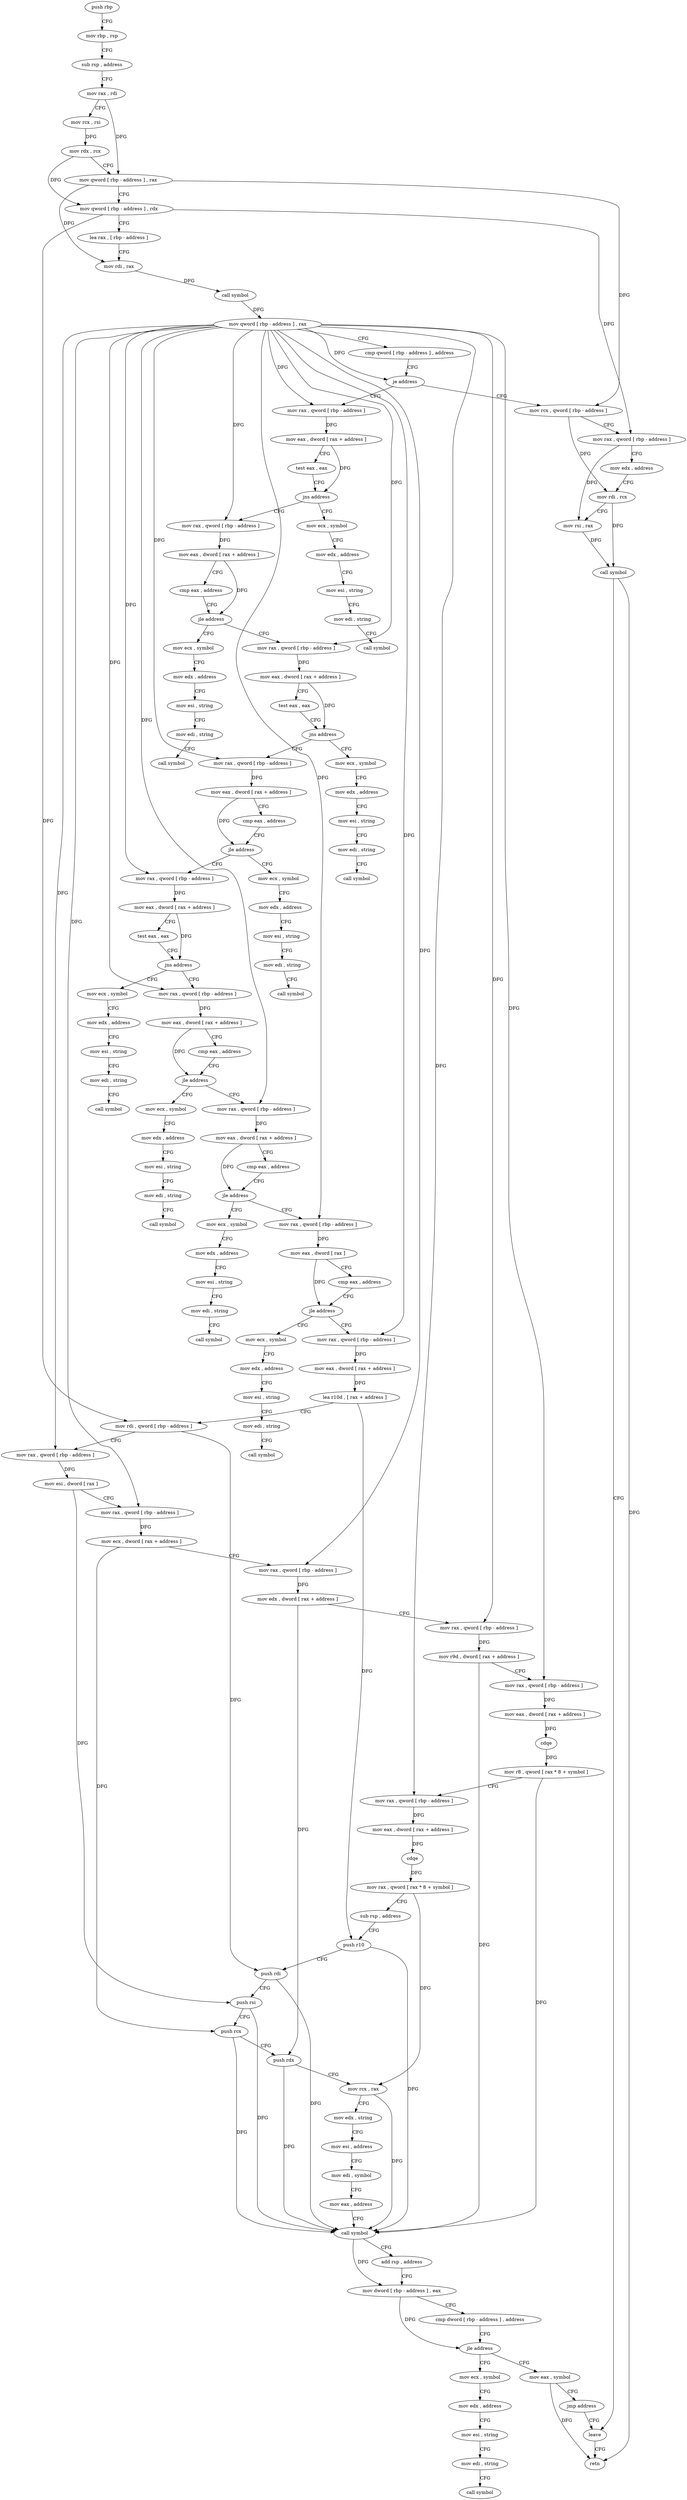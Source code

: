 digraph "func" {
"4249017" [label = "push rbp" ]
"4249018" [label = "mov rbp , rsp" ]
"4249021" [label = "sub rsp , address" ]
"4249025" [label = "mov rax , rdi" ]
"4249028" [label = "mov rcx , rsi" ]
"4249031" [label = "mov rdx , rcx" ]
"4249034" [label = "mov qword [ rbp - address ] , rax" ]
"4249038" [label = "mov qword [ rbp - address ] , rdx" ]
"4249042" [label = "lea rax , [ rbp - address ]" ]
"4249046" [label = "mov rdi , rax" ]
"4249049" [label = "call symbol" ]
"4249054" [label = "mov qword [ rbp - address ] , rax" ]
"4249058" [label = "cmp qword [ rbp - address ] , address" ]
"4249063" [label = "je address" ]
"4249527" [label = "mov rcx , qword [ rbp - address ]" ]
"4249069" [label = "mov rax , qword [ rbp - address ]" ]
"4249531" [label = "mov rax , qword [ rbp - address ]" ]
"4249535" [label = "mov edx , address" ]
"4249540" [label = "mov rdi , rcx" ]
"4249543" [label = "mov rsi , rax" ]
"4249546" [label = "call symbol" ]
"4249551" [label = "leave" ]
"4249073" [label = "mov eax , dword [ rax + address ]" ]
"4249076" [label = "test eax , eax" ]
"4249078" [label = "jns address" ]
"4249105" [label = "mov rax , qword [ rbp - address ]" ]
"4249080" [label = "mov ecx , symbol" ]
"4249109" [label = "mov eax , dword [ rax + address ]" ]
"4249112" [label = "cmp eax , address" ]
"4249115" [label = "jle address" ]
"4249142" [label = "mov rax , qword [ rbp - address ]" ]
"4249117" [label = "mov ecx , symbol" ]
"4249085" [label = "mov edx , address" ]
"4249090" [label = "mov esi , string" ]
"4249095" [label = "mov edi , string" ]
"4249100" [label = "call symbol" ]
"4249146" [label = "mov eax , dword [ rax + address ]" ]
"4249149" [label = "test eax , eax" ]
"4249151" [label = "jns address" ]
"4249178" [label = "mov rax , qword [ rbp - address ]" ]
"4249153" [label = "mov ecx , symbol" ]
"4249122" [label = "mov edx , address" ]
"4249127" [label = "mov esi , string" ]
"4249132" [label = "mov edi , string" ]
"4249137" [label = "call symbol" ]
"4249182" [label = "mov eax , dword [ rax + address ]" ]
"4249185" [label = "cmp eax , address" ]
"4249188" [label = "jle address" ]
"4249215" [label = "mov rax , qword [ rbp - address ]" ]
"4249190" [label = "mov ecx , symbol" ]
"4249158" [label = "mov edx , address" ]
"4249163" [label = "mov esi , string" ]
"4249168" [label = "mov edi , string" ]
"4249173" [label = "call symbol" ]
"4249219" [label = "mov eax , dword [ rax + address ]" ]
"4249222" [label = "test eax , eax" ]
"4249224" [label = "jns address" ]
"4249251" [label = "mov rax , qword [ rbp - address ]" ]
"4249226" [label = "mov ecx , symbol" ]
"4249195" [label = "mov edx , address" ]
"4249200" [label = "mov esi , string" ]
"4249205" [label = "mov edi , string" ]
"4249210" [label = "call symbol" ]
"4249255" [label = "mov eax , dword [ rax + address ]" ]
"4249258" [label = "cmp eax , address" ]
"4249261" [label = "jle address" ]
"4249288" [label = "mov rax , qword [ rbp - address ]" ]
"4249263" [label = "mov ecx , symbol" ]
"4249231" [label = "mov edx , address" ]
"4249236" [label = "mov esi , string" ]
"4249241" [label = "mov edi , string" ]
"4249246" [label = "call symbol" ]
"4249292" [label = "mov eax , dword [ rax + address ]" ]
"4249295" [label = "cmp eax , address" ]
"4249298" [label = "jle address" ]
"4249325" [label = "mov rax , qword [ rbp - address ]" ]
"4249300" [label = "mov ecx , symbol" ]
"4249268" [label = "mov edx , address" ]
"4249273" [label = "mov esi , string" ]
"4249278" [label = "mov edi , string" ]
"4249283" [label = "call symbol" ]
"4249329" [label = "mov eax , dword [ rax ]" ]
"4249331" [label = "cmp eax , address" ]
"4249334" [label = "jle address" ]
"4249361" [label = "mov rax , qword [ rbp - address ]" ]
"4249336" [label = "mov ecx , symbol" ]
"4249305" [label = "mov edx , address" ]
"4249310" [label = "mov esi , string" ]
"4249315" [label = "mov edi , string" ]
"4249320" [label = "call symbol" ]
"4249365" [label = "mov eax , dword [ rax + address ]" ]
"4249368" [label = "lea r10d , [ rax + address ]" ]
"4249375" [label = "mov rdi , qword [ rbp - address ]" ]
"4249379" [label = "mov rax , qword [ rbp - address ]" ]
"4249383" [label = "mov esi , dword [ rax ]" ]
"4249385" [label = "mov rax , qword [ rbp - address ]" ]
"4249389" [label = "mov ecx , dword [ rax + address ]" ]
"4249392" [label = "mov rax , qword [ rbp - address ]" ]
"4249396" [label = "mov edx , dword [ rax + address ]" ]
"4249399" [label = "mov rax , qword [ rbp - address ]" ]
"4249403" [label = "mov r9d , dword [ rax + address ]" ]
"4249407" [label = "mov rax , qword [ rbp - address ]" ]
"4249411" [label = "mov eax , dword [ rax + address ]" ]
"4249414" [label = "cdqe" ]
"4249416" [label = "mov r8 , qword [ rax * 8 + symbol ]" ]
"4249424" [label = "mov rax , qword [ rbp - address ]" ]
"4249428" [label = "mov eax , dword [ rax + address ]" ]
"4249431" [label = "cdqe" ]
"4249433" [label = "mov rax , qword [ rax * 8 + symbol ]" ]
"4249441" [label = "sub rsp , address" ]
"4249445" [label = "push r10" ]
"4249447" [label = "push rdi" ]
"4249448" [label = "push rsi" ]
"4249449" [label = "push rcx" ]
"4249450" [label = "push rdx" ]
"4249451" [label = "mov rcx , rax" ]
"4249454" [label = "mov edx , string" ]
"4249459" [label = "mov esi , address" ]
"4249464" [label = "mov edi , symbol" ]
"4249469" [label = "mov eax , address" ]
"4249474" [label = "call symbol" ]
"4249479" [label = "add rsp , address" ]
"4249483" [label = "mov dword [ rbp - address ] , eax" ]
"4249486" [label = "cmp dword [ rbp - address ] , address" ]
"4249493" [label = "jle address" ]
"4249520" [label = "mov eax , symbol" ]
"4249495" [label = "mov ecx , symbol" ]
"4249341" [label = "mov edx , address" ]
"4249346" [label = "mov esi , string" ]
"4249351" [label = "mov edi , string" ]
"4249356" [label = "call symbol" ]
"4249525" [label = "jmp address" ]
"4249500" [label = "mov edx , address" ]
"4249505" [label = "mov esi , string" ]
"4249510" [label = "mov edi , string" ]
"4249515" [label = "call symbol" ]
"4249552" [label = "retn" ]
"4249017" -> "4249018" [ label = "CFG" ]
"4249018" -> "4249021" [ label = "CFG" ]
"4249021" -> "4249025" [ label = "CFG" ]
"4249025" -> "4249028" [ label = "CFG" ]
"4249025" -> "4249034" [ label = "DFG" ]
"4249028" -> "4249031" [ label = "DFG" ]
"4249031" -> "4249034" [ label = "CFG" ]
"4249031" -> "4249038" [ label = "DFG" ]
"4249034" -> "4249038" [ label = "CFG" ]
"4249034" -> "4249527" [ label = "DFG" ]
"4249034" -> "4249046" [ label = "DFG" ]
"4249038" -> "4249042" [ label = "CFG" ]
"4249038" -> "4249531" [ label = "DFG" ]
"4249038" -> "4249375" [ label = "DFG" ]
"4249042" -> "4249046" [ label = "CFG" ]
"4249046" -> "4249049" [ label = "DFG" ]
"4249049" -> "4249054" [ label = "DFG" ]
"4249054" -> "4249058" [ label = "CFG" ]
"4249054" -> "4249063" [ label = "DFG" ]
"4249054" -> "4249069" [ label = "DFG" ]
"4249054" -> "4249105" [ label = "DFG" ]
"4249054" -> "4249142" [ label = "DFG" ]
"4249054" -> "4249178" [ label = "DFG" ]
"4249054" -> "4249215" [ label = "DFG" ]
"4249054" -> "4249251" [ label = "DFG" ]
"4249054" -> "4249288" [ label = "DFG" ]
"4249054" -> "4249325" [ label = "DFG" ]
"4249054" -> "4249361" [ label = "DFG" ]
"4249054" -> "4249379" [ label = "DFG" ]
"4249054" -> "4249385" [ label = "DFG" ]
"4249054" -> "4249392" [ label = "DFG" ]
"4249054" -> "4249399" [ label = "DFG" ]
"4249054" -> "4249407" [ label = "DFG" ]
"4249054" -> "4249424" [ label = "DFG" ]
"4249058" -> "4249063" [ label = "CFG" ]
"4249063" -> "4249527" [ label = "CFG" ]
"4249063" -> "4249069" [ label = "CFG" ]
"4249527" -> "4249531" [ label = "CFG" ]
"4249527" -> "4249540" [ label = "DFG" ]
"4249069" -> "4249073" [ label = "DFG" ]
"4249531" -> "4249535" [ label = "CFG" ]
"4249531" -> "4249543" [ label = "DFG" ]
"4249535" -> "4249540" [ label = "CFG" ]
"4249540" -> "4249543" [ label = "CFG" ]
"4249540" -> "4249546" [ label = "DFG" ]
"4249543" -> "4249546" [ label = "DFG" ]
"4249546" -> "4249551" [ label = "CFG" ]
"4249546" -> "4249552" [ label = "DFG" ]
"4249551" -> "4249552" [ label = "CFG" ]
"4249073" -> "4249076" [ label = "CFG" ]
"4249073" -> "4249078" [ label = "DFG" ]
"4249076" -> "4249078" [ label = "CFG" ]
"4249078" -> "4249105" [ label = "CFG" ]
"4249078" -> "4249080" [ label = "CFG" ]
"4249105" -> "4249109" [ label = "DFG" ]
"4249080" -> "4249085" [ label = "CFG" ]
"4249109" -> "4249112" [ label = "CFG" ]
"4249109" -> "4249115" [ label = "DFG" ]
"4249112" -> "4249115" [ label = "CFG" ]
"4249115" -> "4249142" [ label = "CFG" ]
"4249115" -> "4249117" [ label = "CFG" ]
"4249142" -> "4249146" [ label = "DFG" ]
"4249117" -> "4249122" [ label = "CFG" ]
"4249085" -> "4249090" [ label = "CFG" ]
"4249090" -> "4249095" [ label = "CFG" ]
"4249095" -> "4249100" [ label = "CFG" ]
"4249146" -> "4249149" [ label = "CFG" ]
"4249146" -> "4249151" [ label = "DFG" ]
"4249149" -> "4249151" [ label = "CFG" ]
"4249151" -> "4249178" [ label = "CFG" ]
"4249151" -> "4249153" [ label = "CFG" ]
"4249178" -> "4249182" [ label = "DFG" ]
"4249153" -> "4249158" [ label = "CFG" ]
"4249122" -> "4249127" [ label = "CFG" ]
"4249127" -> "4249132" [ label = "CFG" ]
"4249132" -> "4249137" [ label = "CFG" ]
"4249182" -> "4249185" [ label = "CFG" ]
"4249182" -> "4249188" [ label = "DFG" ]
"4249185" -> "4249188" [ label = "CFG" ]
"4249188" -> "4249215" [ label = "CFG" ]
"4249188" -> "4249190" [ label = "CFG" ]
"4249215" -> "4249219" [ label = "DFG" ]
"4249190" -> "4249195" [ label = "CFG" ]
"4249158" -> "4249163" [ label = "CFG" ]
"4249163" -> "4249168" [ label = "CFG" ]
"4249168" -> "4249173" [ label = "CFG" ]
"4249219" -> "4249222" [ label = "CFG" ]
"4249219" -> "4249224" [ label = "DFG" ]
"4249222" -> "4249224" [ label = "CFG" ]
"4249224" -> "4249251" [ label = "CFG" ]
"4249224" -> "4249226" [ label = "CFG" ]
"4249251" -> "4249255" [ label = "DFG" ]
"4249226" -> "4249231" [ label = "CFG" ]
"4249195" -> "4249200" [ label = "CFG" ]
"4249200" -> "4249205" [ label = "CFG" ]
"4249205" -> "4249210" [ label = "CFG" ]
"4249255" -> "4249258" [ label = "CFG" ]
"4249255" -> "4249261" [ label = "DFG" ]
"4249258" -> "4249261" [ label = "CFG" ]
"4249261" -> "4249288" [ label = "CFG" ]
"4249261" -> "4249263" [ label = "CFG" ]
"4249288" -> "4249292" [ label = "DFG" ]
"4249263" -> "4249268" [ label = "CFG" ]
"4249231" -> "4249236" [ label = "CFG" ]
"4249236" -> "4249241" [ label = "CFG" ]
"4249241" -> "4249246" [ label = "CFG" ]
"4249292" -> "4249295" [ label = "CFG" ]
"4249292" -> "4249298" [ label = "DFG" ]
"4249295" -> "4249298" [ label = "CFG" ]
"4249298" -> "4249325" [ label = "CFG" ]
"4249298" -> "4249300" [ label = "CFG" ]
"4249325" -> "4249329" [ label = "DFG" ]
"4249300" -> "4249305" [ label = "CFG" ]
"4249268" -> "4249273" [ label = "CFG" ]
"4249273" -> "4249278" [ label = "CFG" ]
"4249278" -> "4249283" [ label = "CFG" ]
"4249329" -> "4249331" [ label = "CFG" ]
"4249329" -> "4249334" [ label = "DFG" ]
"4249331" -> "4249334" [ label = "CFG" ]
"4249334" -> "4249361" [ label = "CFG" ]
"4249334" -> "4249336" [ label = "CFG" ]
"4249361" -> "4249365" [ label = "DFG" ]
"4249336" -> "4249341" [ label = "CFG" ]
"4249305" -> "4249310" [ label = "CFG" ]
"4249310" -> "4249315" [ label = "CFG" ]
"4249315" -> "4249320" [ label = "CFG" ]
"4249365" -> "4249368" [ label = "DFG" ]
"4249368" -> "4249375" [ label = "CFG" ]
"4249368" -> "4249445" [ label = "DFG" ]
"4249375" -> "4249379" [ label = "CFG" ]
"4249375" -> "4249447" [ label = "DFG" ]
"4249379" -> "4249383" [ label = "DFG" ]
"4249383" -> "4249385" [ label = "CFG" ]
"4249383" -> "4249448" [ label = "DFG" ]
"4249385" -> "4249389" [ label = "DFG" ]
"4249389" -> "4249392" [ label = "CFG" ]
"4249389" -> "4249449" [ label = "DFG" ]
"4249392" -> "4249396" [ label = "DFG" ]
"4249396" -> "4249399" [ label = "CFG" ]
"4249396" -> "4249450" [ label = "DFG" ]
"4249399" -> "4249403" [ label = "DFG" ]
"4249403" -> "4249407" [ label = "CFG" ]
"4249403" -> "4249474" [ label = "DFG" ]
"4249407" -> "4249411" [ label = "DFG" ]
"4249411" -> "4249414" [ label = "DFG" ]
"4249414" -> "4249416" [ label = "DFG" ]
"4249416" -> "4249424" [ label = "CFG" ]
"4249416" -> "4249474" [ label = "DFG" ]
"4249424" -> "4249428" [ label = "DFG" ]
"4249428" -> "4249431" [ label = "DFG" ]
"4249431" -> "4249433" [ label = "DFG" ]
"4249433" -> "4249441" [ label = "CFG" ]
"4249433" -> "4249451" [ label = "DFG" ]
"4249441" -> "4249445" [ label = "CFG" ]
"4249445" -> "4249447" [ label = "CFG" ]
"4249445" -> "4249474" [ label = "DFG" ]
"4249447" -> "4249448" [ label = "CFG" ]
"4249447" -> "4249474" [ label = "DFG" ]
"4249448" -> "4249449" [ label = "CFG" ]
"4249448" -> "4249474" [ label = "DFG" ]
"4249449" -> "4249450" [ label = "CFG" ]
"4249449" -> "4249474" [ label = "DFG" ]
"4249450" -> "4249451" [ label = "CFG" ]
"4249450" -> "4249474" [ label = "DFG" ]
"4249451" -> "4249454" [ label = "CFG" ]
"4249451" -> "4249474" [ label = "DFG" ]
"4249454" -> "4249459" [ label = "CFG" ]
"4249459" -> "4249464" [ label = "CFG" ]
"4249464" -> "4249469" [ label = "CFG" ]
"4249469" -> "4249474" [ label = "CFG" ]
"4249474" -> "4249479" [ label = "CFG" ]
"4249474" -> "4249483" [ label = "DFG" ]
"4249479" -> "4249483" [ label = "CFG" ]
"4249483" -> "4249486" [ label = "CFG" ]
"4249483" -> "4249493" [ label = "DFG" ]
"4249486" -> "4249493" [ label = "CFG" ]
"4249493" -> "4249520" [ label = "CFG" ]
"4249493" -> "4249495" [ label = "CFG" ]
"4249520" -> "4249525" [ label = "CFG" ]
"4249520" -> "4249552" [ label = "DFG" ]
"4249495" -> "4249500" [ label = "CFG" ]
"4249341" -> "4249346" [ label = "CFG" ]
"4249346" -> "4249351" [ label = "CFG" ]
"4249351" -> "4249356" [ label = "CFG" ]
"4249525" -> "4249551" [ label = "CFG" ]
"4249500" -> "4249505" [ label = "CFG" ]
"4249505" -> "4249510" [ label = "CFG" ]
"4249510" -> "4249515" [ label = "CFG" ]
}
